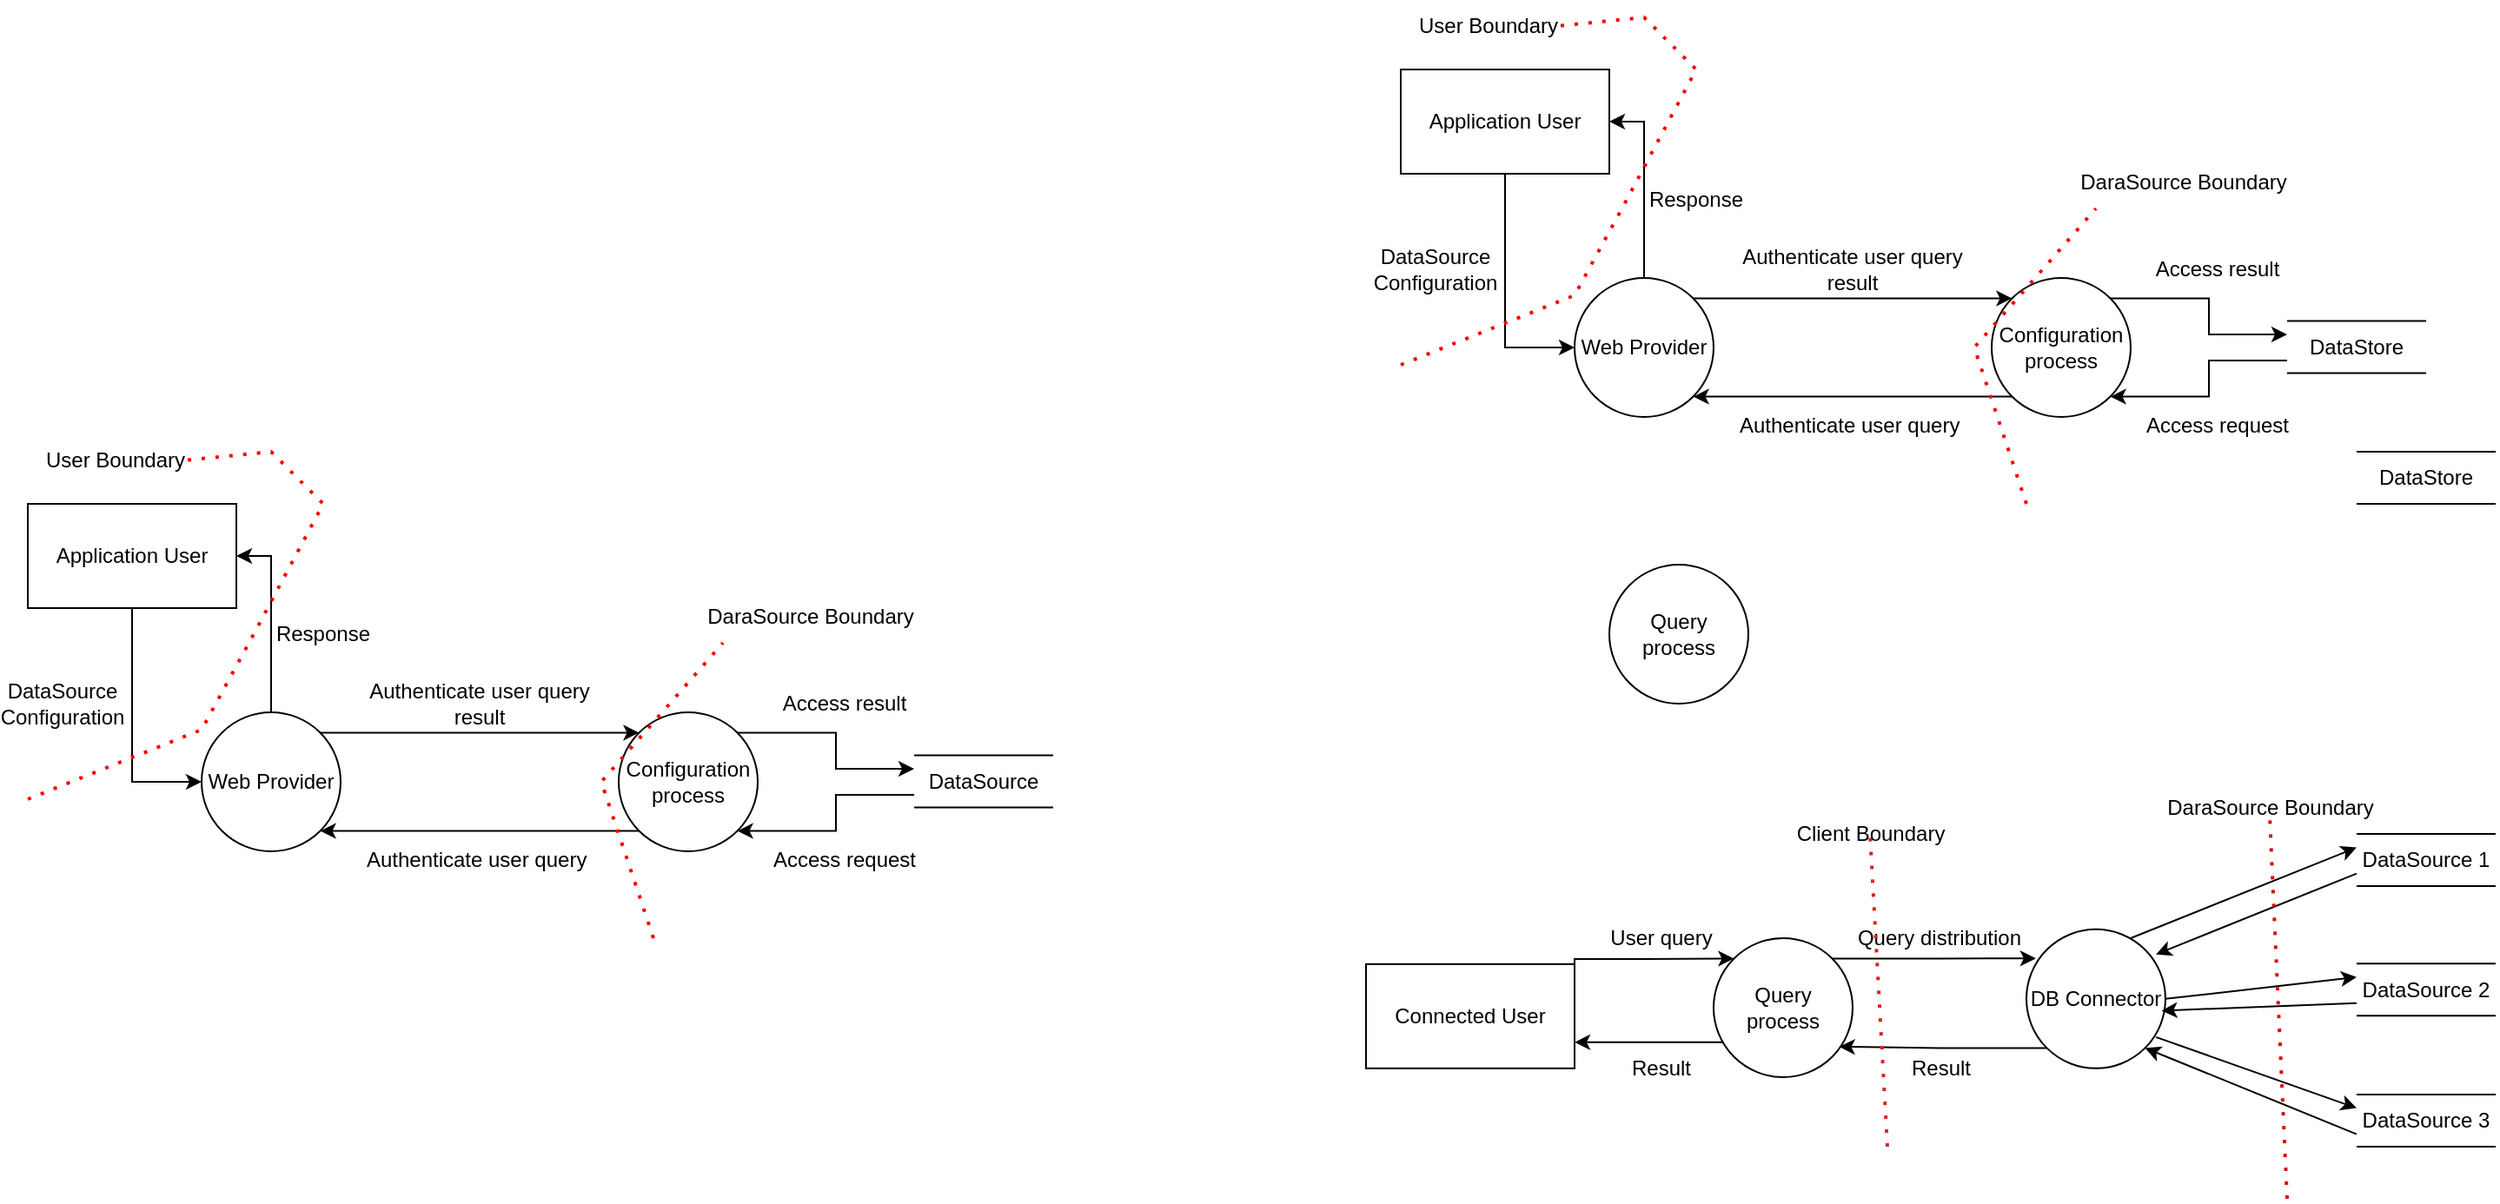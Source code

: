 <mxfile version="22.0.4" type="github">
  <diagram name="Page-1" id="KxxRQe7MvwTwxmULXc3m">
    <mxGraphModel dx="1628" dy="829" grid="1" gridSize="10" guides="1" tooltips="1" connect="1" arrows="1" fold="1" page="1" pageScale="1" pageWidth="827" pageHeight="1169" math="0" shadow="0">
      <root>
        <mxCell id="0" />
        <mxCell id="1" parent="0" />
        <mxCell id="5sAkKON1IDQy0JBUdRcq-104" style="edgeStyle=orthogonalEdgeStyle;rounded=0;orthogonalLoop=1;jettySize=auto;html=1;exitX=1;exitY=0.25;exitDx=0;exitDy=0;entryX=0;entryY=0;entryDx=0;entryDy=0;" edge="1" parent="1" source="5sAkKON1IDQy0JBUdRcq-2" target="5sAkKON1IDQy0JBUdRcq-89">
          <mxGeometry relative="1" as="geometry">
            <Array as="points">
              <mxPoint x="960" y="682" />
              <mxPoint x="1000" y="682" />
            </Array>
          </mxGeometry>
        </mxCell>
        <mxCell id="5sAkKON1IDQy0JBUdRcq-2" value="&lt;font&gt;Connected User&lt;/font&gt;" style="rounded=0;whiteSpace=wrap;html=1;fontFamily=Helvetica;" vertex="1" parent="1">
          <mxGeometry x="840" y="684.92" width="120" height="60" as="geometry" />
        </mxCell>
        <mxCell id="5sAkKON1IDQy0JBUdRcq-44" style="edgeStyle=orthogonalEdgeStyle;rounded=0;orthogonalLoop=1;jettySize=auto;html=1;entryX=0;entryY=0.5;entryDx=0;entryDy=0;fontFamily=Helvetica;" edge="1" source="5sAkKON1IDQy0JBUdRcq-45" target="5sAkKON1IDQy0JBUdRcq-48" parent="1">
          <mxGeometry relative="1" as="geometry">
            <Array as="points">
              <mxPoint x="130" y="580" />
            </Array>
          </mxGeometry>
        </mxCell>
        <mxCell id="5sAkKON1IDQy0JBUdRcq-45" value="&lt;font&gt;Application User&lt;/font&gt;" style="rounded=0;whiteSpace=wrap;html=1;fontFamily=Helvetica;" vertex="1" parent="1">
          <mxGeometry x="70" y="420" width="120" height="60" as="geometry" />
        </mxCell>
        <mxCell id="5sAkKON1IDQy0JBUdRcq-46" style="edgeStyle=orthogonalEdgeStyle;rounded=0;orthogonalLoop=1;jettySize=auto;html=1;exitX=1;exitY=0;exitDx=0;exitDy=0;entryX=0;entryY=0;entryDx=0;entryDy=0;fontFamily=Helvetica;" edge="1" source="5sAkKON1IDQy0JBUdRcq-48" target="5sAkKON1IDQy0JBUdRcq-52" parent="1">
          <mxGeometry relative="1" as="geometry" />
        </mxCell>
        <mxCell id="5sAkKON1IDQy0JBUdRcq-47" style="edgeStyle=orthogonalEdgeStyle;rounded=0;orthogonalLoop=1;jettySize=auto;html=1;entryX=1;entryY=0.5;entryDx=0;entryDy=0;fontFamily=Helvetica;" edge="1" source="5sAkKON1IDQy0JBUdRcq-48" target="5sAkKON1IDQy0JBUdRcq-45" parent="1">
          <mxGeometry relative="1" as="geometry" />
        </mxCell>
        <mxCell id="5sAkKON1IDQy0JBUdRcq-48" value="&lt;font&gt;Web Provider&lt;/font&gt;" style="ellipse;whiteSpace=wrap;html=1;aspect=fixed;fontFamily=Helvetica;" vertex="1" parent="1">
          <mxGeometry x="170" y="540" width="80" height="80" as="geometry" />
        </mxCell>
        <mxCell id="5sAkKON1IDQy0JBUdRcq-49" value="&lt;font&gt;DataSource&lt;br&gt;Configuration&lt;/font&gt;" style="text;html=1;strokeColor=none;fillColor=none;align=center;verticalAlign=middle;whiteSpace=wrap;rounded=0;fontFamily=Helvetica;" vertex="1" parent="1">
          <mxGeometry x="60" y="520" width="60" height="30" as="geometry" />
        </mxCell>
        <mxCell id="5sAkKON1IDQy0JBUdRcq-50" style="edgeStyle=orthogonalEdgeStyle;rounded=0;orthogonalLoop=1;jettySize=auto;html=1;exitX=0;exitY=1;exitDx=0;exitDy=0;entryX=1;entryY=1;entryDx=0;entryDy=0;fontFamily=Helvetica;" edge="1" source="5sAkKON1IDQy0JBUdRcq-52" target="5sAkKON1IDQy0JBUdRcq-48" parent="1">
          <mxGeometry relative="1" as="geometry" />
        </mxCell>
        <mxCell id="5sAkKON1IDQy0JBUdRcq-51" style="edgeStyle=orthogonalEdgeStyle;rounded=0;orthogonalLoop=1;jettySize=auto;html=1;exitX=1;exitY=0;exitDx=0;exitDy=0;entryX=0;entryY=0.25;entryDx=0;entryDy=0;fontFamily=Helvetica;" edge="1" source="5sAkKON1IDQy0JBUdRcq-52" target="5sAkKON1IDQy0JBUdRcq-59" parent="1">
          <mxGeometry relative="1" as="geometry" />
        </mxCell>
        <mxCell id="5sAkKON1IDQy0JBUdRcq-52" value="Сonfiguration process" style="ellipse;whiteSpace=wrap;html=1;aspect=fixed;fontFamily=Helvetica;" vertex="1" parent="1">
          <mxGeometry x="410" y="540" width="80" height="80" as="geometry" />
        </mxCell>
        <mxCell id="5sAkKON1IDQy0JBUdRcq-53" value="Authenticate user query result" style="text;html=1;strokeColor=none;fillColor=none;align=center;verticalAlign=middle;whiteSpace=wrap;rounded=0;fontFamily=Helvetica;" vertex="1" parent="1">
          <mxGeometry x="260" y="520" width="140" height="30" as="geometry" />
        </mxCell>
        <mxCell id="5sAkKON1IDQy0JBUdRcq-54" value="Authenticate user query&amp;nbsp;" style="text;html=1;strokeColor=none;fillColor=none;align=center;verticalAlign=middle;whiteSpace=wrap;rounded=0;fontFamily=Helvetica;" vertex="1" parent="1">
          <mxGeometry x="260" y="610" width="140" height="30" as="geometry" />
        </mxCell>
        <mxCell id="5sAkKON1IDQy0JBUdRcq-55" value="&lt;font&gt;Response&lt;/font&gt;" style="text;html=1;strokeColor=none;fillColor=none;align=center;verticalAlign=middle;whiteSpace=wrap;rounded=0;fontFamily=Helvetica;" vertex="1" parent="1">
          <mxGeometry x="170" y="480" width="140" height="30" as="geometry" />
        </mxCell>
        <mxCell id="5sAkKON1IDQy0JBUdRcq-56" value="" style="endArrow=none;html=1;rounded=0;fontFamily=Helvetica;" edge="1" parent="1">
          <mxGeometry width="50" height="50" relative="1" as="geometry">
            <mxPoint x="580" y="564.7" as="sourcePoint" />
            <mxPoint x="660" y="564.7" as="targetPoint" />
          </mxGeometry>
        </mxCell>
        <mxCell id="5sAkKON1IDQy0JBUdRcq-57" value="" style="endArrow=none;html=1;rounded=0;fontFamily=Helvetica;" edge="1" parent="1">
          <mxGeometry width="50" height="50" relative="1" as="geometry">
            <mxPoint x="580" y="594.7" as="sourcePoint" />
            <mxPoint x="660" y="594.7" as="targetPoint" />
          </mxGeometry>
        </mxCell>
        <mxCell id="5sAkKON1IDQy0JBUdRcq-58" style="edgeStyle=orthogonalEdgeStyle;rounded=0;orthogonalLoop=1;jettySize=auto;html=1;exitX=0;exitY=0.75;exitDx=0;exitDy=0;entryX=1;entryY=1;entryDx=0;entryDy=0;fontFamily=Helvetica;" edge="1" source="5sAkKON1IDQy0JBUdRcq-59" target="5sAkKON1IDQy0JBUdRcq-52" parent="1">
          <mxGeometry relative="1" as="geometry" />
        </mxCell>
        <mxCell id="5sAkKON1IDQy0JBUdRcq-59" value="DataSource" style="text;html=1;strokeColor=none;fillColor=none;align=center;verticalAlign=middle;whiteSpace=wrap;rounded=0;fontFamily=Helvetica;" vertex="1" parent="1">
          <mxGeometry x="580" y="565" width="80" height="30" as="geometry" />
        </mxCell>
        <mxCell id="5sAkKON1IDQy0JBUdRcq-60" value="Access request" style="text;html=1;strokeColor=none;fillColor=none;align=center;verticalAlign=middle;whiteSpace=wrap;rounded=0;fontFamily=Helvetica;" vertex="1" parent="1">
          <mxGeometry x="470" y="610" width="140" height="30" as="geometry" />
        </mxCell>
        <mxCell id="5sAkKON1IDQy0JBUdRcq-61" value="Access result" style="text;html=1;strokeColor=none;fillColor=none;align=center;verticalAlign=middle;whiteSpace=wrap;rounded=0;fontFamily=Helvetica;" vertex="1" parent="1">
          <mxGeometry x="470" y="520" width="140" height="30" as="geometry" />
        </mxCell>
        <mxCell id="5sAkKON1IDQy0JBUdRcq-62" value="" style="endArrow=none;dashed=1;html=1;dashPattern=1 3;strokeWidth=2;rounded=0;strokeColor=#fa0000;" edge="1" parent="1">
          <mxGeometry width="50" height="50" relative="1" as="geometry">
            <mxPoint x="70" y="590" as="sourcePoint" />
            <mxPoint x="160" y="395" as="targetPoint" />
            <Array as="points">
              <mxPoint x="170" y="550" />
              <mxPoint x="200" y="495" />
              <mxPoint x="240" y="420" />
              <mxPoint x="210" y="390" />
            </Array>
          </mxGeometry>
        </mxCell>
        <mxCell id="5sAkKON1IDQy0JBUdRcq-63" value="DaraSource Boundary&lt;br&gt;" style="text;html=1;align=center;verticalAlign=middle;resizable=0;points=[];autosize=1;strokeColor=none;fillColor=none;" vertex="1" parent="1">
          <mxGeometry x="450" y="470" width="140" height="30" as="geometry" />
        </mxCell>
        <mxCell id="5sAkKON1IDQy0JBUdRcq-64" value="" style="endArrow=none;dashed=1;html=1;dashPattern=1 3;strokeWidth=2;rounded=0;strokeColor=#fa0000;" edge="1" parent="1">
          <mxGeometry width="50" height="50" relative="1" as="geometry">
            <mxPoint x="430" y="670" as="sourcePoint" />
            <mxPoint x="470" y="500" as="targetPoint" />
            <Array as="points">
              <mxPoint x="400" y="580" />
            </Array>
          </mxGeometry>
        </mxCell>
        <mxCell id="5sAkKON1IDQy0JBUdRcq-65" value="User Boundary" style="text;html=1;align=center;verticalAlign=middle;resizable=0;points=[];autosize=1;strokeColor=none;fillColor=none;" vertex="1" parent="1">
          <mxGeometry x="70" y="380" width="100" height="30" as="geometry" />
        </mxCell>
        <mxCell id="5sAkKON1IDQy0JBUdRcq-66" style="edgeStyle=orthogonalEdgeStyle;rounded=0;orthogonalLoop=1;jettySize=auto;html=1;entryX=0;entryY=0.5;entryDx=0;entryDy=0;fontFamily=Helvetica;" edge="1" source="5sAkKON1IDQy0JBUdRcq-67" target="5sAkKON1IDQy0JBUdRcq-70" parent="1">
          <mxGeometry relative="1" as="geometry">
            <Array as="points">
              <mxPoint x="920" y="330" />
            </Array>
          </mxGeometry>
        </mxCell>
        <mxCell id="5sAkKON1IDQy0JBUdRcq-67" value="&lt;font&gt;Application User&lt;/font&gt;" style="rounded=0;whiteSpace=wrap;html=1;fontFamily=Helvetica;" vertex="1" parent="1">
          <mxGeometry x="860" y="170" width="120" height="60" as="geometry" />
        </mxCell>
        <mxCell id="5sAkKON1IDQy0JBUdRcq-68" style="edgeStyle=orthogonalEdgeStyle;rounded=0;orthogonalLoop=1;jettySize=auto;html=1;exitX=1;exitY=0;exitDx=0;exitDy=0;entryX=0;entryY=0;entryDx=0;entryDy=0;fontFamily=Helvetica;" edge="1" source="5sAkKON1IDQy0JBUdRcq-70" target="5sAkKON1IDQy0JBUdRcq-74" parent="1">
          <mxGeometry relative="1" as="geometry" />
        </mxCell>
        <mxCell id="5sAkKON1IDQy0JBUdRcq-69" style="edgeStyle=orthogonalEdgeStyle;rounded=0;orthogonalLoop=1;jettySize=auto;html=1;entryX=1;entryY=0.5;entryDx=0;entryDy=0;fontFamily=Helvetica;" edge="1" source="5sAkKON1IDQy0JBUdRcq-70" target="5sAkKON1IDQy0JBUdRcq-67" parent="1">
          <mxGeometry relative="1" as="geometry" />
        </mxCell>
        <mxCell id="5sAkKON1IDQy0JBUdRcq-70" value="&lt;font&gt;Web Provider&lt;/font&gt;" style="ellipse;whiteSpace=wrap;html=1;aspect=fixed;fontFamily=Helvetica;" vertex="1" parent="1">
          <mxGeometry x="960" y="290" width="80" height="80" as="geometry" />
        </mxCell>
        <mxCell id="5sAkKON1IDQy0JBUdRcq-71" value="&lt;font&gt;DataSource&lt;br&gt;Configuration&lt;/font&gt;" style="text;html=1;strokeColor=none;fillColor=none;align=center;verticalAlign=middle;whiteSpace=wrap;rounded=0;fontFamily=Helvetica;" vertex="1" parent="1">
          <mxGeometry x="850" y="270" width="60" height="30" as="geometry" />
        </mxCell>
        <mxCell id="5sAkKON1IDQy0JBUdRcq-72" style="edgeStyle=orthogonalEdgeStyle;rounded=0;orthogonalLoop=1;jettySize=auto;html=1;exitX=0;exitY=1;exitDx=0;exitDy=0;entryX=1;entryY=1;entryDx=0;entryDy=0;fontFamily=Helvetica;" edge="1" source="5sAkKON1IDQy0JBUdRcq-74" target="5sAkKON1IDQy0JBUdRcq-70" parent="1">
          <mxGeometry relative="1" as="geometry" />
        </mxCell>
        <mxCell id="5sAkKON1IDQy0JBUdRcq-73" style="edgeStyle=orthogonalEdgeStyle;rounded=0;orthogonalLoop=1;jettySize=auto;html=1;exitX=1;exitY=0;exitDx=0;exitDy=0;entryX=0;entryY=0.25;entryDx=0;entryDy=0;fontFamily=Helvetica;" edge="1" source="5sAkKON1IDQy0JBUdRcq-74" target="5sAkKON1IDQy0JBUdRcq-81" parent="1">
          <mxGeometry relative="1" as="geometry" />
        </mxCell>
        <mxCell id="5sAkKON1IDQy0JBUdRcq-74" value="Сonfiguration process" style="ellipse;whiteSpace=wrap;html=1;aspect=fixed;fontFamily=Helvetica;" vertex="1" parent="1">
          <mxGeometry x="1200" y="290" width="80" height="80" as="geometry" />
        </mxCell>
        <mxCell id="5sAkKON1IDQy0JBUdRcq-75" value="Authenticate user query result" style="text;html=1;strokeColor=none;fillColor=none;align=center;verticalAlign=middle;whiteSpace=wrap;rounded=0;fontFamily=Helvetica;" vertex="1" parent="1">
          <mxGeometry x="1050" y="270" width="140" height="30" as="geometry" />
        </mxCell>
        <mxCell id="5sAkKON1IDQy0JBUdRcq-76" value="Authenticate user query&amp;nbsp;" style="text;html=1;strokeColor=none;fillColor=none;align=center;verticalAlign=middle;whiteSpace=wrap;rounded=0;fontFamily=Helvetica;" vertex="1" parent="1">
          <mxGeometry x="1050" y="360" width="140" height="30" as="geometry" />
        </mxCell>
        <mxCell id="5sAkKON1IDQy0JBUdRcq-77" value="&lt;font&gt;Response&lt;/font&gt;" style="text;html=1;strokeColor=none;fillColor=none;align=center;verticalAlign=middle;whiteSpace=wrap;rounded=0;fontFamily=Helvetica;" vertex="1" parent="1">
          <mxGeometry x="960" y="230" width="140" height="30" as="geometry" />
        </mxCell>
        <mxCell id="5sAkKON1IDQy0JBUdRcq-78" value="" style="endArrow=none;html=1;rounded=0;fontFamily=Helvetica;" edge="1" parent="1">
          <mxGeometry width="50" height="50" relative="1" as="geometry">
            <mxPoint x="1370" y="314.7" as="sourcePoint" />
            <mxPoint x="1450" y="314.7" as="targetPoint" />
          </mxGeometry>
        </mxCell>
        <mxCell id="5sAkKON1IDQy0JBUdRcq-79" value="" style="endArrow=none;html=1;rounded=0;fontFamily=Helvetica;" edge="1" parent="1">
          <mxGeometry width="50" height="50" relative="1" as="geometry">
            <mxPoint x="1370" y="344.7" as="sourcePoint" />
            <mxPoint x="1450" y="344.7" as="targetPoint" />
          </mxGeometry>
        </mxCell>
        <mxCell id="5sAkKON1IDQy0JBUdRcq-80" style="edgeStyle=orthogonalEdgeStyle;rounded=0;orthogonalLoop=1;jettySize=auto;html=1;exitX=0;exitY=0.75;exitDx=0;exitDy=0;entryX=1;entryY=1;entryDx=0;entryDy=0;fontFamily=Helvetica;" edge="1" source="5sAkKON1IDQy0JBUdRcq-81" target="5sAkKON1IDQy0JBUdRcq-74" parent="1">
          <mxGeometry relative="1" as="geometry" />
        </mxCell>
        <mxCell id="5sAkKON1IDQy0JBUdRcq-81" value="DataStore" style="text;html=1;strokeColor=none;fillColor=none;align=center;verticalAlign=middle;whiteSpace=wrap;rounded=0;fontFamily=Helvetica;" vertex="1" parent="1">
          <mxGeometry x="1370" y="315" width="80" height="30" as="geometry" />
        </mxCell>
        <mxCell id="5sAkKON1IDQy0JBUdRcq-82" value="Access request" style="text;html=1;strokeColor=none;fillColor=none;align=center;verticalAlign=middle;whiteSpace=wrap;rounded=0;fontFamily=Helvetica;" vertex="1" parent="1">
          <mxGeometry x="1260" y="360" width="140" height="30" as="geometry" />
        </mxCell>
        <mxCell id="5sAkKON1IDQy0JBUdRcq-83" value="Access result" style="text;html=1;strokeColor=none;fillColor=none;align=center;verticalAlign=middle;whiteSpace=wrap;rounded=0;fontFamily=Helvetica;" vertex="1" parent="1">
          <mxGeometry x="1260" y="270" width="140" height="30" as="geometry" />
        </mxCell>
        <mxCell id="5sAkKON1IDQy0JBUdRcq-84" value="" style="endArrow=none;dashed=1;html=1;dashPattern=1 3;strokeWidth=2;rounded=0;strokeColor=#fa0000;" edge="1" parent="1">
          <mxGeometry width="50" height="50" relative="1" as="geometry">
            <mxPoint x="860" y="340" as="sourcePoint" />
            <mxPoint x="950" y="145" as="targetPoint" />
            <Array as="points">
              <mxPoint x="960" y="300" />
              <mxPoint x="990" y="245" />
              <mxPoint x="1030" y="170" />
              <mxPoint x="1000" y="140" />
            </Array>
          </mxGeometry>
        </mxCell>
        <mxCell id="5sAkKON1IDQy0JBUdRcq-85" value="DaraSource Boundary&lt;br&gt;" style="text;html=1;align=center;verticalAlign=middle;resizable=0;points=[];autosize=1;strokeColor=none;fillColor=none;" vertex="1" parent="1">
          <mxGeometry x="1240" y="220" width="140" height="30" as="geometry" />
        </mxCell>
        <mxCell id="5sAkKON1IDQy0JBUdRcq-86" value="" style="endArrow=none;dashed=1;html=1;dashPattern=1 3;strokeWidth=2;rounded=0;strokeColor=#fa0000;" edge="1" parent="1">
          <mxGeometry width="50" height="50" relative="1" as="geometry">
            <mxPoint x="1220" y="420" as="sourcePoint" />
            <mxPoint x="1260" y="250" as="targetPoint" />
            <Array as="points">
              <mxPoint x="1190" y="330" />
            </Array>
          </mxGeometry>
        </mxCell>
        <mxCell id="5sAkKON1IDQy0JBUdRcq-87" value="User Boundary" style="text;html=1;align=center;verticalAlign=middle;resizable=0;points=[];autosize=1;strokeColor=none;fillColor=none;" vertex="1" parent="1">
          <mxGeometry x="860" y="130" width="100" height="30" as="geometry" />
        </mxCell>
        <mxCell id="5sAkKON1IDQy0JBUdRcq-88" value="&lt;font&gt;DB Connector&lt;/font&gt;" style="ellipse;whiteSpace=wrap;html=1;aspect=fixed;fontFamily=Helvetica;" vertex="1" parent="1">
          <mxGeometry x="1220" y="664.92" width="80" height="80" as="geometry" />
        </mxCell>
        <mxCell id="5sAkKON1IDQy0JBUdRcq-110" style="edgeStyle=orthogonalEdgeStyle;rounded=0;orthogonalLoop=1;jettySize=auto;html=1;exitX=0;exitY=1;exitDx=0;exitDy=0;entryX=1;entryY=0.75;entryDx=0;entryDy=0;" edge="1" parent="1" source="5sAkKON1IDQy0JBUdRcq-89" target="5sAkKON1IDQy0JBUdRcq-2">
          <mxGeometry relative="1" as="geometry">
            <Array as="points">
              <mxPoint x="1052" y="730" />
            </Array>
          </mxGeometry>
        </mxCell>
        <mxCell id="5sAkKON1IDQy0JBUdRcq-89" value="Query process" style="ellipse;whiteSpace=wrap;html=1;aspect=fixed;fontFamily=Helvetica;" vertex="1" parent="1">
          <mxGeometry x="1040" y="670" width="80" height="80" as="geometry" />
        </mxCell>
        <mxCell id="5sAkKON1IDQy0JBUdRcq-91" value="" style="endArrow=none;html=1;rounded=0;fontFamily=Helvetica;" edge="1" parent="1">
          <mxGeometry width="50" height="50" relative="1" as="geometry">
            <mxPoint x="1410" y="390.0" as="sourcePoint" />
            <mxPoint x="1490" y="390.0" as="targetPoint" />
          </mxGeometry>
        </mxCell>
        <mxCell id="5sAkKON1IDQy0JBUdRcq-92" value="" style="endArrow=none;html=1;rounded=0;fontFamily=Helvetica;" edge="1" parent="1">
          <mxGeometry width="50" height="50" relative="1" as="geometry">
            <mxPoint x="1410" y="420.0" as="sourcePoint" />
            <mxPoint x="1490" y="420.0" as="targetPoint" />
          </mxGeometry>
        </mxCell>
        <mxCell id="5sAkKON1IDQy0JBUdRcq-93" value="DataStore" style="text;html=1;strokeColor=none;fillColor=none;align=center;verticalAlign=middle;whiteSpace=wrap;rounded=0;fontFamily=Helvetica;" vertex="1" parent="1">
          <mxGeometry x="1410" y="390.3" width="80" height="30" as="geometry" />
        </mxCell>
        <mxCell id="5sAkKON1IDQy0JBUdRcq-94" value="" style="endArrow=none;html=1;rounded=0;fontFamily=Helvetica;" edge="1" parent="1">
          <mxGeometry width="50" height="50" relative="1" as="geometry">
            <mxPoint x="1410" y="684.62" as="sourcePoint" />
            <mxPoint x="1490" y="684.62" as="targetPoint" />
          </mxGeometry>
        </mxCell>
        <mxCell id="5sAkKON1IDQy0JBUdRcq-95" value="" style="endArrow=none;html=1;rounded=0;fontFamily=Helvetica;" edge="1" parent="1">
          <mxGeometry width="50" height="50" relative="1" as="geometry">
            <mxPoint x="1410" y="714.62" as="sourcePoint" />
            <mxPoint x="1490" y="714.62" as="targetPoint" />
          </mxGeometry>
        </mxCell>
        <mxCell id="5sAkKON1IDQy0JBUdRcq-96" value="DataSource 2" style="text;html=1;strokeColor=none;fillColor=none;align=center;verticalAlign=middle;whiteSpace=wrap;rounded=0;fontFamily=Helvetica;" vertex="1" parent="1">
          <mxGeometry x="1410" y="684.92" width="80" height="30" as="geometry" />
        </mxCell>
        <mxCell id="5sAkKON1IDQy0JBUdRcq-97" value="" style="endArrow=none;html=1;rounded=0;fontFamily=Helvetica;" edge="1" parent="1">
          <mxGeometry width="50" height="50" relative="1" as="geometry">
            <mxPoint x="1410" y="610" as="sourcePoint" />
            <mxPoint x="1490" y="610" as="targetPoint" />
          </mxGeometry>
        </mxCell>
        <mxCell id="5sAkKON1IDQy0JBUdRcq-98" value="" style="endArrow=none;html=1;rounded=0;fontFamily=Helvetica;" edge="1" parent="1">
          <mxGeometry width="50" height="50" relative="1" as="geometry">
            <mxPoint x="1410" y="640" as="sourcePoint" />
            <mxPoint x="1490" y="640" as="targetPoint" />
          </mxGeometry>
        </mxCell>
        <mxCell id="5sAkKON1IDQy0JBUdRcq-99" value="DataSource 1" style="text;html=1;strokeColor=none;fillColor=none;align=center;verticalAlign=middle;whiteSpace=wrap;rounded=0;fontFamily=Helvetica;" vertex="1" parent="1">
          <mxGeometry x="1410" y="610.3" width="80" height="30" as="geometry" />
        </mxCell>
        <mxCell id="5sAkKON1IDQy0JBUdRcq-100" value="Query process" style="ellipse;whiteSpace=wrap;html=1;aspect=fixed;fontFamily=Helvetica;" vertex="1" parent="1">
          <mxGeometry x="980" y="455" width="80" height="80" as="geometry" />
        </mxCell>
        <mxCell id="5sAkKON1IDQy0JBUdRcq-101" value="" style="endArrow=none;html=1;rounded=0;fontFamily=Helvetica;" edge="1" parent="1">
          <mxGeometry width="50" height="50" relative="1" as="geometry">
            <mxPoint x="1410" y="760" as="sourcePoint" />
            <mxPoint x="1490" y="760" as="targetPoint" />
          </mxGeometry>
        </mxCell>
        <mxCell id="5sAkKON1IDQy0JBUdRcq-102" value="" style="endArrow=none;html=1;rounded=0;fontFamily=Helvetica;" edge="1" parent="1">
          <mxGeometry width="50" height="50" relative="1" as="geometry">
            <mxPoint x="1410" y="790" as="sourcePoint" />
            <mxPoint x="1490" y="790" as="targetPoint" />
          </mxGeometry>
        </mxCell>
        <mxCell id="5sAkKON1IDQy0JBUdRcq-103" value="DataSource 3" style="text;html=1;strokeColor=none;fillColor=none;align=center;verticalAlign=middle;whiteSpace=wrap;rounded=0;fontFamily=Helvetica;" vertex="1" parent="1">
          <mxGeometry x="1410" y="760.3" width="80" height="30" as="geometry" />
        </mxCell>
        <mxCell id="5sAkKON1IDQy0JBUdRcq-105" value="User query" style="text;html=1;strokeColor=none;fillColor=none;align=center;verticalAlign=middle;whiteSpace=wrap;rounded=0;fontFamily=Helvetica;" vertex="1" parent="1">
          <mxGeometry x="940" y="654.92" width="140" height="30" as="geometry" />
        </mxCell>
        <mxCell id="5sAkKON1IDQy0JBUdRcq-106" style="edgeStyle=orthogonalEdgeStyle;rounded=0;orthogonalLoop=1;jettySize=auto;html=1;exitX=1;exitY=0;exitDx=0;exitDy=0;entryX=0.068;entryY=0.209;entryDx=0;entryDy=0;entryPerimeter=0;" edge="1" parent="1" source="5sAkKON1IDQy0JBUdRcq-89" target="5sAkKON1IDQy0JBUdRcq-88">
          <mxGeometry relative="1" as="geometry" />
        </mxCell>
        <mxCell id="5sAkKON1IDQy0JBUdRcq-107" value="Query distribution" style="text;html=1;strokeColor=none;fillColor=none;align=center;verticalAlign=middle;whiteSpace=wrap;rounded=0;fontFamily=Helvetica;" vertex="1" parent="1">
          <mxGeometry x="1100" y="654.92" width="140" height="30" as="geometry" />
        </mxCell>
        <mxCell id="5sAkKON1IDQy0JBUdRcq-111" style="edgeStyle=orthogonalEdgeStyle;rounded=0;orthogonalLoop=1;jettySize=auto;html=1;exitX=0;exitY=1;exitDx=0;exitDy=0;entryX=0.904;entryY=0.781;entryDx=0;entryDy=0;entryPerimeter=0;" edge="1" parent="1" source="5sAkKON1IDQy0JBUdRcq-88" target="5sAkKON1IDQy0JBUdRcq-89">
          <mxGeometry relative="1" as="geometry" />
        </mxCell>
        <mxCell id="5sAkKON1IDQy0JBUdRcq-112" value="Result" style="text;html=1;strokeColor=none;fillColor=none;align=center;verticalAlign=middle;whiteSpace=wrap;rounded=0;fontFamily=Helvetica;" vertex="1" parent="1">
          <mxGeometry x="1101" y="730" width="140" height="30" as="geometry" />
        </mxCell>
        <mxCell id="5sAkKON1IDQy0JBUdRcq-114" value="Result" style="text;html=1;strokeColor=none;fillColor=none;align=center;verticalAlign=middle;whiteSpace=wrap;rounded=0;fontFamily=Helvetica;" vertex="1" parent="1">
          <mxGeometry x="940" y="730.3" width="140" height="30" as="geometry" />
        </mxCell>
        <mxCell id="5sAkKON1IDQy0JBUdRcq-115" value="" style="endArrow=classic;html=1;rounded=0;entryX=0;entryY=0.25;entryDx=0;entryDy=0;" edge="1" parent="1" target="5sAkKON1IDQy0JBUdRcq-99">
          <mxGeometry width="50" height="50" relative="1" as="geometry">
            <mxPoint x="1280" y="670" as="sourcePoint" />
            <mxPoint x="1300" y="630" as="targetPoint" />
          </mxGeometry>
        </mxCell>
        <mxCell id="5sAkKON1IDQy0JBUdRcq-118" value="" style="endArrow=classic;html=1;rounded=0;entryX=0.972;entryY=0.585;entryDx=0;entryDy=0;exitX=0;exitY=0.75;exitDx=0;exitDy=0;entryPerimeter=0;" edge="1" parent="1" source="5sAkKON1IDQy0JBUdRcq-96" target="5sAkKON1IDQy0JBUdRcq-88">
          <mxGeometry width="50" height="50" relative="1" as="geometry">
            <mxPoint x="1435.68" y="726.12" as="sourcePoint" />
            <mxPoint x="1330.0" y="730.3" as="targetPoint" />
          </mxGeometry>
        </mxCell>
        <mxCell id="5sAkKON1IDQy0JBUdRcq-119" value="" style="endArrow=classic;html=1;rounded=0;entryX=0.932;entryY=0.18;entryDx=0;entryDy=0;entryPerimeter=0;exitX=0;exitY=0.75;exitDx=0;exitDy=0;" edge="1" parent="1" source="5sAkKON1IDQy0JBUdRcq-99" target="5sAkKON1IDQy0JBUdRcq-88">
          <mxGeometry width="50" height="50" relative="1" as="geometry">
            <mxPoint x="1300" y="690" as="sourcePoint" />
            <mxPoint x="1430" y="638" as="targetPoint" />
          </mxGeometry>
        </mxCell>
        <mxCell id="5sAkKON1IDQy0JBUdRcq-120" value="" style="endArrow=classic;html=1;rounded=0;entryX=0;entryY=0.25;entryDx=0;entryDy=0;exitX=1;exitY=0.5;exitDx=0;exitDy=0;" edge="1" parent="1" source="5sAkKON1IDQy0JBUdRcq-88" target="5sAkKON1IDQy0JBUdRcq-96">
          <mxGeometry width="50" height="50" relative="1" as="geometry">
            <mxPoint x="1310" y="700" as="sourcePoint" />
            <mxPoint x="1440" y="648" as="targetPoint" />
          </mxGeometry>
        </mxCell>
        <mxCell id="5sAkKON1IDQy0JBUdRcq-121" value="" style="endArrow=classic;html=1;rounded=0;entryX=0;entryY=0.25;entryDx=0;entryDy=0;exitX=0.932;exitY=0.775;exitDx=0;exitDy=0;exitPerimeter=0;" edge="1" parent="1" source="5sAkKON1IDQy0JBUdRcq-88" target="5sAkKON1IDQy0JBUdRcq-103">
          <mxGeometry width="50" height="50" relative="1" as="geometry">
            <mxPoint x="1320" y="710" as="sourcePoint" />
            <mxPoint x="1450" y="658" as="targetPoint" />
          </mxGeometry>
        </mxCell>
        <mxCell id="5sAkKON1IDQy0JBUdRcq-122" value="" style="endArrow=classic;html=1;rounded=0;entryX=1;entryY=1;entryDx=0;entryDy=0;exitX=0;exitY=0.75;exitDx=0;exitDy=0;" edge="1" parent="1" source="5sAkKON1IDQy0JBUdRcq-103" target="5sAkKON1IDQy0JBUdRcq-88">
          <mxGeometry width="50" height="50" relative="1" as="geometry">
            <mxPoint x="1330" y="720" as="sourcePoint" />
            <mxPoint x="1460" y="668" as="targetPoint" />
          </mxGeometry>
        </mxCell>
        <mxCell id="5sAkKON1IDQy0JBUdRcq-125" value="" style="endArrow=none;dashed=1;html=1;dashPattern=1 3;strokeWidth=2;rounded=0;strokeColor=#d80e0e;" edge="1" parent="1">
          <mxGeometry width="50" height="50" relative="1" as="geometry">
            <mxPoint x="1370" y="820" as="sourcePoint" />
            <mxPoint x="1360" y="600" as="targetPoint" />
          </mxGeometry>
        </mxCell>
        <mxCell id="5sAkKON1IDQy0JBUdRcq-126" value="" style="endArrow=none;dashed=1;html=1;dashPattern=1 3;strokeWidth=2;rounded=0;strokeColor=#dd2222;" edge="1" parent="1">
          <mxGeometry width="50" height="50" relative="1" as="geometry">
            <mxPoint x="1140" y="790" as="sourcePoint" />
            <mxPoint x="1130" y="610" as="targetPoint" />
          </mxGeometry>
        </mxCell>
        <mxCell id="5sAkKON1IDQy0JBUdRcq-127" value="DaraSource Boundary&lt;br&gt;" style="text;html=1;align=center;verticalAlign=middle;resizable=0;points=[];autosize=1;strokeColor=none;fillColor=none;" vertex="1" parent="1">
          <mxGeometry x="1290" y="580" width="140" height="30" as="geometry" />
        </mxCell>
        <mxCell id="5sAkKON1IDQy0JBUdRcq-128" value="Client Boundary" style="text;html=1;align=center;verticalAlign=middle;resizable=0;points=[];autosize=1;strokeColor=none;fillColor=none;" vertex="1" parent="1">
          <mxGeometry x="1075" y="595" width="110" height="30" as="geometry" />
        </mxCell>
      </root>
    </mxGraphModel>
  </diagram>
</mxfile>
